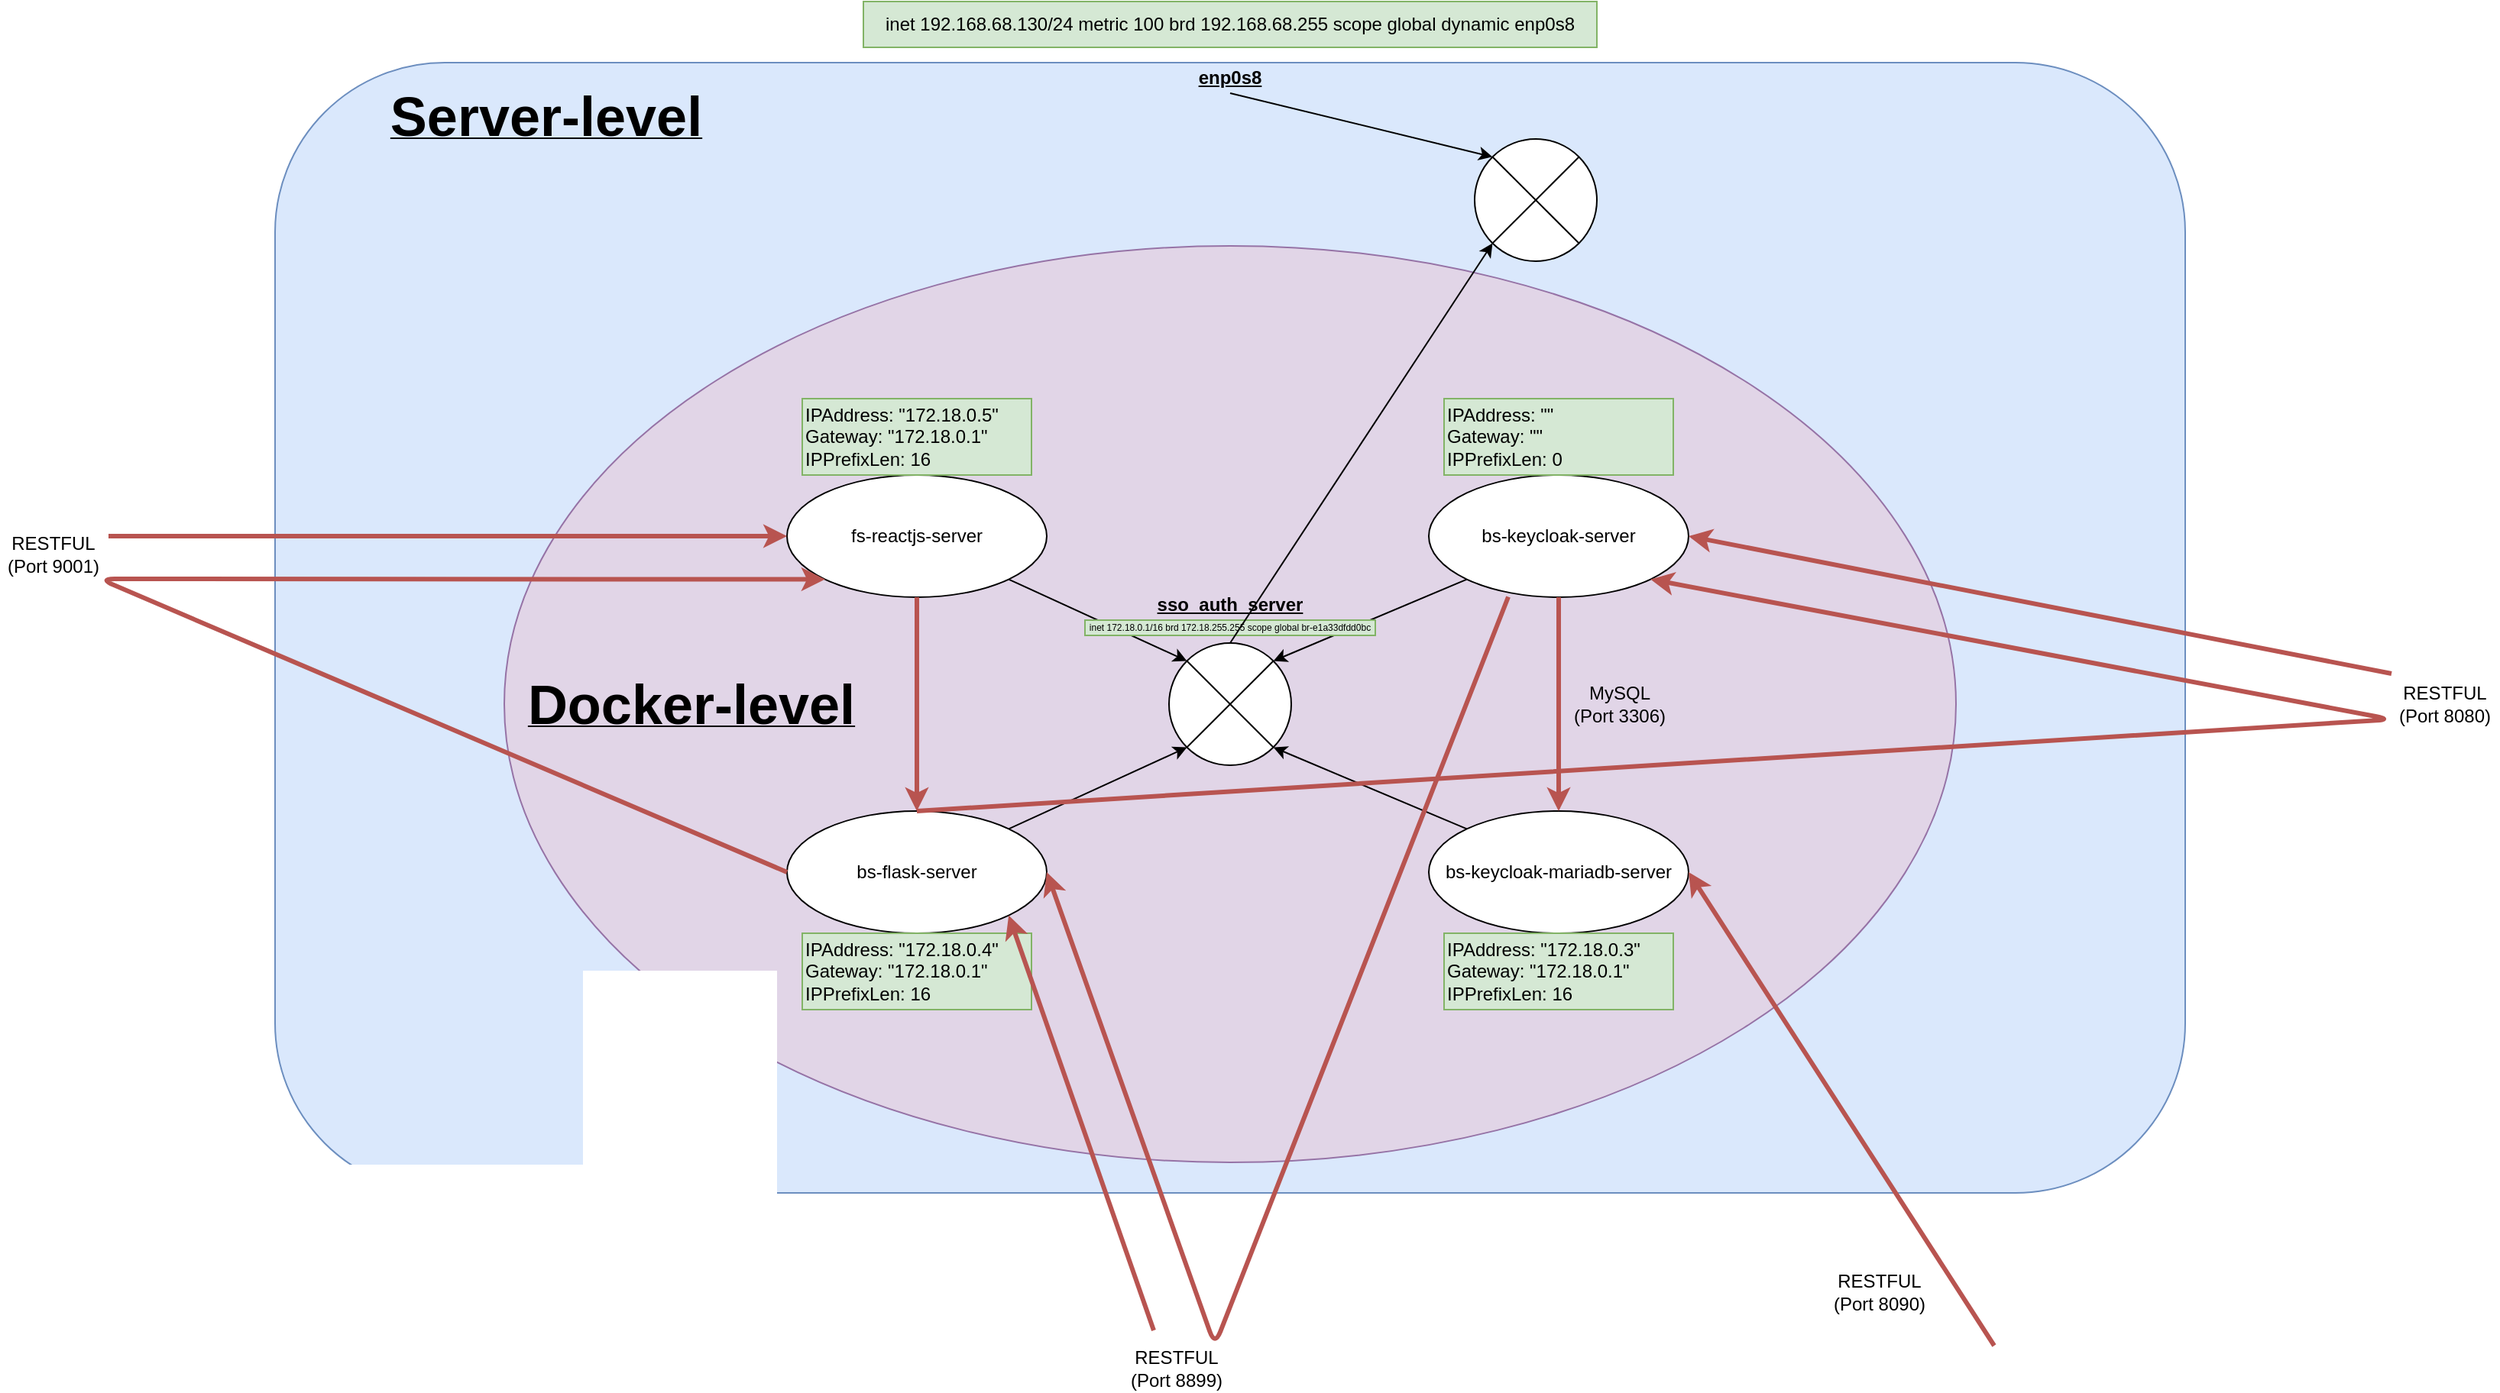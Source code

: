 <mxfile>
    <diagram id="imX3zTIdq4P2q1burw-U" name="Network Diagram">
        <mxGraphModel dx="2108" dy="2049" grid="1" gridSize="10" guides="1" tooltips="1" connect="1" arrows="1" fold="1" page="1" pageScale="1" pageWidth="850" pageHeight="1100" math="0" shadow="0">
            <root>
                <mxCell id="0"/>
                <mxCell id="1" parent="0"/>
                <mxCell id="_r9e_tUID13BqNJqQGiy-38" value="" style="rounded=1;whiteSpace=wrap;html=1;fillColor=#dae8fc;strokeColor=#6c8ebf;" vertex="1" parent="1">
                    <mxGeometry x="-205" y="-60" width="1250" height="740" as="geometry"/>
                </mxCell>
                <mxCell id="_r9e_tUID13BqNJqQGiy-34" value="" style="ellipse;whiteSpace=wrap;html=1;fillColor=#e1d5e7;strokeColor=#9673a6;" vertex="1" parent="1">
                    <mxGeometry x="-55" y="60" width="950" height="600" as="geometry"/>
                </mxCell>
                <mxCell id="21" style="edgeStyle=none;html=1;exitX=1;exitY=1;exitDx=0;exitDy=0;entryX=0;entryY=0;entryDx=0;entryDy=0;" parent="1" source="19" target="7" edge="1">
                    <mxGeometry relative="1" as="geometry"/>
                </mxCell>
                <mxCell id="19" value="" style="ellipse;whiteSpace=wrap;html=1;" parent="1" vertex="1">
                    <mxGeometry x="130" y="210" width="170" height="80" as="geometry"/>
                </mxCell>
                <mxCell id="22" style="edgeStyle=none;html=1;exitX=1;exitY=0;exitDx=0;exitDy=0;entryX=0;entryY=1;entryDx=0;entryDy=0;" parent="1" source="20" target="7" edge="1">
                    <mxGeometry relative="1" as="geometry"/>
                </mxCell>
                <mxCell id="20" value="" style="ellipse;whiteSpace=wrap;html=1;" parent="1" vertex="1">
                    <mxGeometry x="130" y="430" width="170" height="80" as="geometry"/>
                </mxCell>
                <mxCell id="23" style="edgeStyle=none;html=1;exitX=0;exitY=1;exitDx=0;exitDy=0;entryX=1;entryY=0;entryDx=0;entryDy=0;" parent="1" source="18" target="7" edge="1">
                    <mxGeometry relative="1" as="geometry"/>
                </mxCell>
                <mxCell id="18" value="" style="ellipse;whiteSpace=wrap;html=1;" parent="1" vertex="1">
                    <mxGeometry x="550" y="210" width="170" height="80" as="geometry"/>
                </mxCell>
                <mxCell id="7" value="" style="shape=sumEllipse;perimeter=ellipsePerimeter;whiteSpace=wrap;html=1;backgroundOutline=1;" parent="1" vertex="1">
                    <mxGeometry x="380" y="320" width="80" height="80" as="geometry"/>
                </mxCell>
                <mxCell id="24" style="edgeStyle=none;html=1;exitX=0;exitY=0;exitDx=0;exitDy=0;entryX=1;entryY=1;entryDx=0;entryDy=0;" parent="1" source="8" target="7" edge="1">
                    <mxGeometry relative="1" as="geometry"/>
                </mxCell>
                <mxCell id="8" value="" style="ellipse;whiteSpace=wrap;html=1;" parent="1" vertex="1">
                    <mxGeometry x="550" y="430" width="170" height="80" as="geometry"/>
                </mxCell>
                <mxCell id="14" value="fs-reactjs-server" style="text;whiteSpace=wrap;align=center;verticalAlign=middle;" parent="1" vertex="1">
                    <mxGeometry x="155" y="240" width="120" height="20" as="geometry"/>
                </mxCell>
                <mxCell id="15" value="bs-keycloak-server" style="text;whiteSpace=wrap;align=center;verticalAlign=middle;" parent="1" vertex="1">
                    <mxGeometry x="575" y="240" width="120" height="20" as="geometry"/>
                </mxCell>
                <mxCell id="16" value="bs-keycloak-mariadb-server" style="text;whiteSpace=wrap;align=center;verticalAlign=middle;" parent="1" vertex="1">
                    <mxGeometry x="550" y="460" width="170" height="20" as="geometry"/>
                </mxCell>
                <mxCell id="17" value="bs-flask-server" style="text;whiteSpace=wrap;align=center;verticalAlign=middle;" parent="1" vertex="1">
                    <mxGeometry x="155" y="460" width="120" height="20" as="geometry"/>
                </mxCell>
                <mxCell id="_r9e_tUID13BqNJqQGiy-24" value="&lt;div&gt;&lt;font color=&quot;#000000&quot;&gt;IPAddress: &quot;172.18.0.5&quot;&lt;/font&gt;&lt;/div&gt;&lt;div&gt;&lt;font color=&quot;#000000&quot;&gt;Gateway: &quot;172.18.0.1&quot;&lt;/font&gt;&lt;/div&gt;&lt;div&gt;&lt;font color=&quot;#000000&quot;&gt;IPPrefixLen: 16&lt;/font&gt;&lt;/div&gt;" style="text;html=1;align=left;verticalAlign=middle;whiteSpace=wrap;rounded=0;strokeColor=#82b366;fillColor=#d5e8d4;" vertex="1" parent="1">
                    <mxGeometry x="140" y="160" width="150" height="50" as="geometry"/>
                </mxCell>
                <mxCell id="_r9e_tUID13BqNJqQGiy-25" value="&lt;div&gt;&lt;font color=&quot;#000000&quot;&gt;IPAddress: &quot;&quot;&lt;/font&gt;&lt;/div&gt;&lt;div&gt;&lt;font color=&quot;#000000&quot;&gt;Gateway: &quot;&quot;&lt;/font&gt;&lt;/div&gt;&lt;div&gt;&lt;font color=&quot;#000000&quot;&gt;IPPrefixLen: 0&lt;/font&gt;&lt;/div&gt;" style="text;html=1;align=left;verticalAlign=middle;whiteSpace=wrap;rounded=0;strokeColor=#82b366;fillColor=#d5e8d4;" vertex="1" parent="1">
                    <mxGeometry x="560" y="160" width="150" height="50" as="geometry"/>
                </mxCell>
                <mxCell id="_r9e_tUID13BqNJqQGiy-26" value="&lt;div&gt;&lt;font color=&quot;#000000&quot;&gt;IPAddress: &quot;172.18.0.3&quot;&lt;/font&gt;&lt;/div&gt;&lt;div&gt;&lt;font color=&quot;#000000&quot;&gt;Gateway: &quot;172.18.0.1&quot;&lt;/font&gt;&lt;/div&gt;&lt;div&gt;&lt;font color=&quot;#000000&quot;&gt;IPPrefixLen: 16&lt;/font&gt;&lt;/div&gt;" style="text;html=1;align=left;verticalAlign=middle;whiteSpace=wrap;rounded=0;strokeColor=#82b366;fillColor=#d5e8d4;" vertex="1" parent="1">
                    <mxGeometry x="560" y="510" width="150" height="50" as="geometry"/>
                </mxCell>
                <mxCell id="_r9e_tUID13BqNJqQGiy-27" value="&lt;div&gt;&lt;font color=&quot;#000000&quot;&gt;IPAddress: &quot;172.18.0.4&quot;&lt;/font&gt;&lt;/div&gt;&lt;div&gt;&lt;font color=&quot;#000000&quot;&gt;Gateway: &quot;172.18.0.1&quot;&lt;/font&gt;&lt;/div&gt;&lt;div&gt;&lt;font color=&quot;#000000&quot;&gt;IPPrefixLen: 16&lt;/font&gt;&lt;/div&gt;" style="text;html=1;align=left;verticalAlign=middle;whiteSpace=wrap;rounded=0;strokeColor=#82b366;fillColor=#d5e8d4;" vertex="1" parent="1">
                    <mxGeometry x="140" y="510" width="150" height="50" as="geometry"/>
                </mxCell>
                <mxCell id="_r9e_tUID13BqNJqQGiy-28" value="" style="endArrow=classic;html=1;strokeWidth=3;fillColor=#f8cecc;strokeColor=#b85450;entryX=1;entryY=1;entryDx=0;entryDy=0;exitX=0.5;exitY=0;exitDx=0;exitDy=0;" edge="1" parent="1" source="20" target="18">
                    <mxGeometry width="50" height="50" relative="1" as="geometry">
                        <mxPoint x="300" y="540" as="sourcePoint"/>
                        <mxPoint x="620" y="300" as="targetPoint"/>
                        <Array as="points">
                            <mxPoint x="1180" y="370"/>
                        </Array>
                    </mxGeometry>
                </mxCell>
                <mxCell id="_r9e_tUID13BqNJqQGiy-29" value="" style="endArrow=classic;html=1;strokeWidth=3;fillColor=#f8cecc;strokeColor=#b85450;entryX=0.5;entryY=0;entryDx=0;entryDy=0;exitX=0.5;exitY=1;exitDx=0;exitDy=0;" edge="1" parent="1" source="18" target="8">
                    <mxGeometry width="50" height="50" relative="1" as="geometry">
                        <mxPoint x="310" y="550" as="sourcePoint"/>
                        <mxPoint x="630" y="310" as="targetPoint"/>
                    </mxGeometry>
                </mxCell>
                <mxCell id="_r9e_tUID13BqNJqQGiy-31" value="" style="endArrow=none;html=1;strokeWidth=3;fillColor=#f8cecc;strokeColor=#b85450;entryX=0.306;entryY=0.997;entryDx=0;entryDy=0;exitX=1;exitY=0.5;exitDx=0;exitDy=0;entryPerimeter=0;endFill=0;startArrow=classic;startFill=1;" edge="1" parent="1" source="20" target="18">
                    <mxGeometry width="50" height="50" relative="1" as="geometry">
                        <mxPoint x="225" y="440" as="sourcePoint"/>
                        <mxPoint x="560" y="260" as="targetPoint"/>
                        <Array as="points">
                            <mxPoint x="410" y="780"/>
                        </Array>
                    </mxGeometry>
                </mxCell>
                <mxCell id="_r9e_tUID13BqNJqQGiy-33" value="&lt;div&gt;MySQL&lt;/div&gt;(&lt;span style=&quot;color: rgb(0, 0, 0);&quot;&gt;Port 3306)&lt;/span&gt;" style="text;html=1;align=center;verticalAlign=middle;whiteSpace=wrap;rounded=0;" vertex="1" parent="1">
                    <mxGeometry x="640" y="345" width="70" height="30" as="geometry"/>
                </mxCell>
                <mxCell id="_r9e_tUID13BqNJqQGiy-35" value="inet 172.18.0.1/16 brd 172.18.255.255 scope global br-e1a33dfdd0bc" style="text;html=1;align=center;verticalAlign=middle;whiteSpace=wrap;rounded=0;strokeColor=#82b366;fillColor=#d5e8d4;fontSize=6;" vertex="1" parent="1">
                    <mxGeometry x="325" y="305" width="190" height="10" as="geometry"/>
                </mxCell>
                <mxCell id="_r9e_tUID13BqNJqQGiy-36" value="sso_auth_server" style="text;whiteSpace=wrap;align=center;verticalAlign=middle;fontStyle=5" vertex="1" parent="1">
                    <mxGeometry x="360" y="285" width="120" height="20" as="geometry"/>
                </mxCell>
                <mxCell id="_r9e_tUID13BqNJqQGiy-39" value="&lt;div&gt;&lt;font color=&quot;#000000&quot;&gt;inet 192.168.68.130/24 metric 100 brd 192.168.68.255 scope global dynamic enp0s8&lt;/font&gt;&lt;/div&gt;" style="text;html=1;align=center;verticalAlign=middle;whiteSpace=wrap;rounded=0;strokeColor=#82b366;fillColor=#d5e8d4;" vertex="1" parent="1">
                    <mxGeometry x="180" y="-100" width="480" height="30" as="geometry"/>
                </mxCell>
                <mxCell id="_r9e_tUID13BqNJqQGiy-40" value="enp0s8" style="text;whiteSpace=wrap;align=center;verticalAlign=middle;fontStyle=5" vertex="1" parent="1">
                    <mxGeometry x="360" y="-60" width="120" height="20" as="geometry"/>
                </mxCell>
                <mxCell id="_r9e_tUID13BqNJqQGiy-41" value="&lt;font style=&quot;font-size: 36px;&quot;&gt;Server-level&lt;/font&gt;" style="text;html=1;align=center;verticalAlign=middle;whiteSpace=wrap;rounded=0;fontStyle=5" vertex="1" parent="1">
                    <mxGeometry x="-150" y="-40" width="245" height="30" as="geometry"/>
                </mxCell>
                <mxCell id="_r9e_tUID13BqNJqQGiy-42" value="&lt;font style=&quot;font-size: 36px;&quot;&gt;Docker-level&lt;/font&gt;" style="text;html=1;align=center;verticalAlign=middle;whiteSpace=wrap;rounded=0;fontStyle=5" vertex="1" parent="1">
                    <mxGeometry x="-55" y="345" width="245" height="30" as="geometry"/>
                </mxCell>
                <mxCell id="_r9e_tUID13BqNJqQGiy-43" value="" style="endArrow=classic;html=1;strokeWidth=3;fillColor=#f8cecc;strokeColor=#b85450;entryX=1;entryY=0.5;entryDx=0;entryDy=0;" edge="1" parent="1" target="8">
                    <mxGeometry width="50" height="50" relative="1" as="geometry">
                        <mxPoint x="920" y="780" as="sourcePoint"/>
                        <mxPoint x="790" y="740" as="targetPoint"/>
                    </mxGeometry>
                </mxCell>
                <mxCell id="_r9e_tUID13BqNJqQGiy-44" value="&lt;div&gt;RESTFUL&lt;/div&gt;(&lt;span style=&quot;color: rgb(0, 0, 0);&quot;&gt;Port 8090)&lt;/span&gt;" style="text;html=1;align=center;verticalAlign=middle;whiteSpace=wrap;rounded=0;" vertex="1" parent="1">
                    <mxGeometry x="810" y="730" width="70" height="30" as="geometry"/>
                </mxCell>
                <mxCell id="_r9e_tUID13BqNJqQGiy-45" value="" style="endArrow=classic;html=1;strokeWidth=3;fillColor=#f8cecc;strokeColor=#b85450;entryX=1;entryY=1;entryDx=0;entryDy=0;" edge="1" parent="1" target="20">
                    <mxGeometry width="50" height="50" relative="1" as="geometry">
                        <mxPoint x="370" y="770" as="sourcePoint"/>
                        <mxPoint x="540" y="530" as="targetPoint"/>
                    </mxGeometry>
                </mxCell>
                <mxCell id="_r9e_tUID13BqNJqQGiy-46" value="&lt;div&gt;RESTFUL&lt;/div&gt;(&lt;span style=&quot;color: rgb(0, 0, 0);&quot;&gt;Port 8899)&lt;/span&gt;" style="text;html=1;align=center;verticalAlign=middle;whiteSpace=wrap;rounded=0;" vertex="1" parent="1">
                    <mxGeometry x="350" y="780" width="70" height="30" as="geometry"/>
                </mxCell>
                <mxCell id="_r9e_tUID13BqNJqQGiy-47" value="" style="endArrow=classic;html=1;strokeWidth=3;fillColor=#f8cecc;strokeColor=#b85450;entryX=1;entryY=0.5;entryDx=0;entryDy=0;" edge="1" parent="1">
                    <mxGeometry width="50" height="50" relative="1" as="geometry">
                        <mxPoint x="1180" y="340" as="sourcePoint"/>
                        <mxPoint x="720" y="250" as="targetPoint"/>
                    </mxGeometry>
                </mxCell>
                <mxCell id="_r9e_tUID13BqNJqQGiy-49" value="&lt;div&gt;RESTFUL&lt;/div&gt;(&lt;span style=&quot;color: rgb(0, 0, 0);&quot;&gt;Port 8080)&lt;/span&gt;" style="text;html=1;align=center;verticalAlign=middle;whiteSpace=wrap;rounded=0;" vertex="1" parent="1">
                    <mxGeometry x="1180" y="345" width="70" height="30" as="geometry"/>
                </mxCell>
                <mxCell id="_r9e_tUID13BqNJqQGiy-51" value="" style="endArrow=classic;html=1;strokeWidth=3;fillColor=#f8cecc;strokeColor=#b85450;entryX=0;entryY=0.5;entryDx=0;entryDy=0;" edge="1" parent="1" target="19">
                    <mxGeometry width="50" height="50" relative="1" as="geometry">
                        <mxPoint x="-314" y="250" as="sourcePoint"/>
                        <mxPoint x="285" y="508" as="targetPoint"/>
                    </mxGeometry>
                </mxCell>
                <mxCell id="_r9e_tUID13BqNJqQGiy-52" value="&lt;div&gt;RESTFUL&lt;/div&gt;(&lt;span style=&quot;color: rgb(0, 0, 0);&quot;&gt;Port 9001)&lt;/span&gt;" style="text;html=1;align=center;verticalAlign=middle;whiteSpace=wrap;rounded=0;" vertex="1" parent="1">
                    <mxGeometry x="-385" y="247" width="70" height="30" as="geometry"/>
                </mxCell>
                <mxCell id="_r9e_tUID13BqNJqQGiy-53" value="" style="endArrow=classic;html=1;strokeWidth=3;fillColor=#f8cecc;strokeColor=#b85450;entryX=0;entryY=1;entryDx=0;entryDy=0;exitX=0;exitY=0.5;exitDx=0;exitDy=0;" edge="1" parent="1" source="20" target="19">
                    <mxGeometry width="50" height="50" relative="1" as="geometry">
                        <mxPoint x="380" y="780" as="sourcePoint"/>
                        <mxPoint x="285" y="508" as="targetPoint"/>
                        <Array as="points">
                            <mxPoint x="-320" y="278"/>
                        </Array>
                    </mxGeometry>
                </mxCell>
                <mxCell id="_r9e_tUID13BqNJqQGiy-54" value="" style="endArrow=classic;html=1;strokeWidth=3;fillColor=#f8cecc;strokeColor=#b85450;entryX=0.5;entryY=0;entryDx=0;entryDy=0;exitX=0.5;exitY=1;exitDx=0;exitDy=0;" edge="1" parent="1" source="19" target="20">
                    <mxGeometry width="50" height="50" relative="1" as="geometry">
                        <mxPoint x="380" y="780" as="sourcePoint"/>
                        <mxPoint x="285" y="508" as="targetPoint"/>
                    </mxGeometry>
                </mxCell>
                <mxCell id="_r9e_tUID13BqNJqQGiy-55" value="" style="shape=sumEllipse;perimeter=ellipsePerimeter;whiteSpace=wrap;html=1;backgroundOutline=1;" vertex="1" parent="1">
                    <mxGeometry x="580" y="-10" width="80" height="80" as="geometry"/>
                </mxCell>
                <mxCell id="_r9e_tUID13BqNJqQGiy-56" style="edgeStyle=none;html=1;exitX=0.5;exitY=0;exitDx=0;exitDy=0;entryX=0;entryY=1;entryDx=0;entryDy=0;" edge="1" parent="1" source="7" target="_r9e_tUID13BqNJqQGiy-55">
                    <mxGeometry relative="1" as="geometry">
                        <mxPoint x="285" y="288" as="sourcePoint"/>
                        <mxPoint x="402" y="342" as="targetPoint"/>
                    </mxGeometry>
                </mxCell>
                <mxCell id="_r9e_tUID13BqNJqQGiy-57" style="edgeStyle=none;html=1;exitX=0.5;exitY=1;exitDx=0;exitDy=0;entryX=0;entryY=0;entryDx=0;entryDy=0;" edge="1" parent="1" source="_r9e_tUID13BqNJqQGiy-40" target="_r9e_tUID13BqNJqQGiy-55">
                    <mxGeometry relative="1" as="geometry">
                        <mxPoint x="430" y="330" as="sourcePoint"/>
                        <mxPoint x="602" y="68" as="targetPoint"/>
                    </mxGeometry>
                </mxCell>
            </root>
        </mxGraphModel>
    </diagram>
</mxfile>